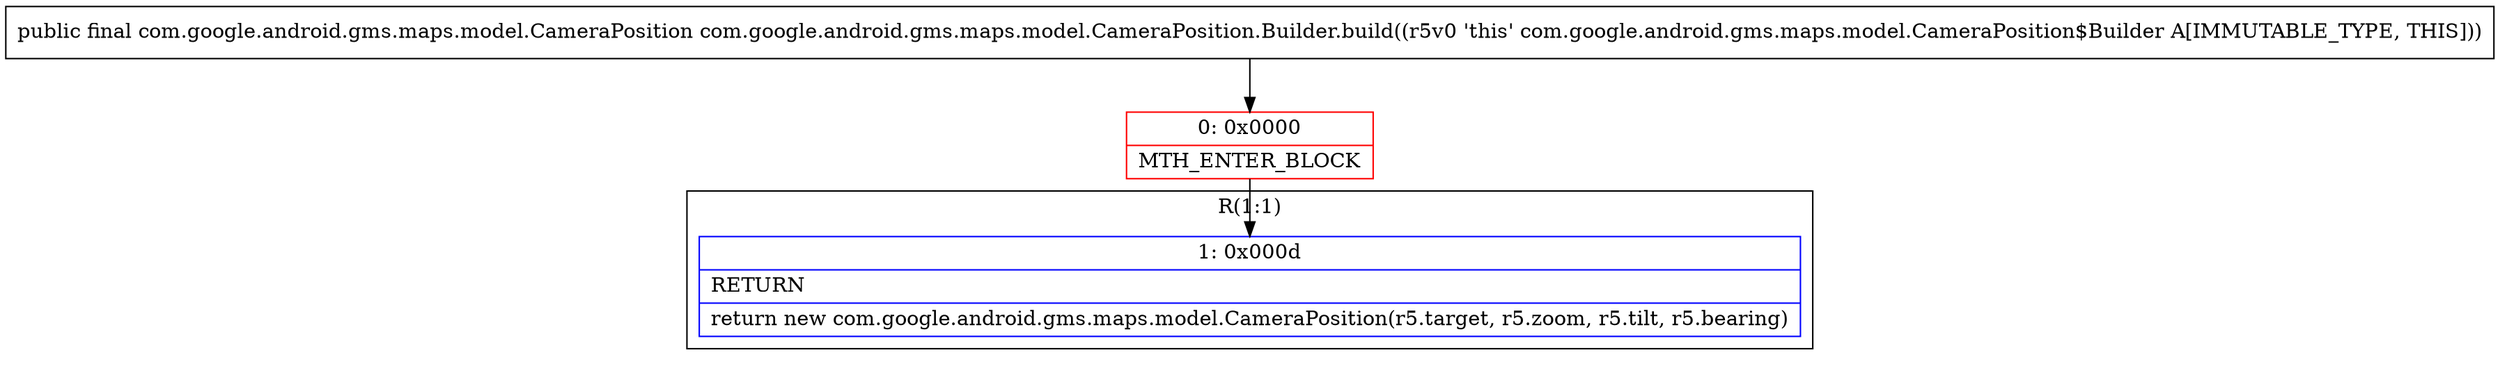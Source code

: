 digraph "CFG forcom.google.android.gms.maps.model.CameraPosition.Builder.build()Lcom\/google\/android\/gms\/maps\/model\/CameraPosition;" {
subgraph cluster_Region_544558117 {
label = "R(1:1)";
node [shape=record,color=blue];
Node_1 [shape=record,label="{1\:\ 0x000d|RETURN\l|return new com.google.android.gms.maps.model.CameraPosition(r5.target, r5.zoom, r5.tilt, r5.bearing)\l}"];
}
Node_0 [shape=record,color=red,label="{0\:\ 0x0000|MTH_ENTER_BLOCK\l}"];
MethodNode[shape=record,label="{public final com.google.android.gms.maps.model.CameraPosition com.google.android.gms.maps.model.CameraPosition.Builder.build((r5v0 'this' com.google.android.gms.maps.model.CameraPosition$Builder A[IMMUTABLE_TYPE, THIS])) }"];
MethodNode -> Node_0;
Node_0 -> Node_1;
}

